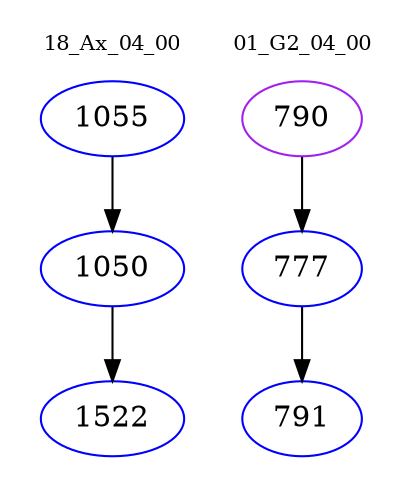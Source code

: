 digraph{
subgraph cluster_0 {
color = white
label = "18_Ax_04_00";
fontsize=10;
T0_1055 [label="1055", color="blue"]
T0_1055 -> T0_1050 [color="black"]
T0_1050 [label="1050", color="blue"]
T0_1050 -> T0_1522 [color="black"]
T0_1522 [label="1522", color="blue"]
}
subgraph cluster_1 {
color = white
label = "01_G2_04_00";
fontsize=10;
T1_790 [label="790", color="purple"]
T1_790 -> T1_777 [color="black"]
T1_777 [label="777", color="blue"]
T1_777 -> T1_791 [color="black"]
T1_791 [label="791", color="blue"]
}
}
